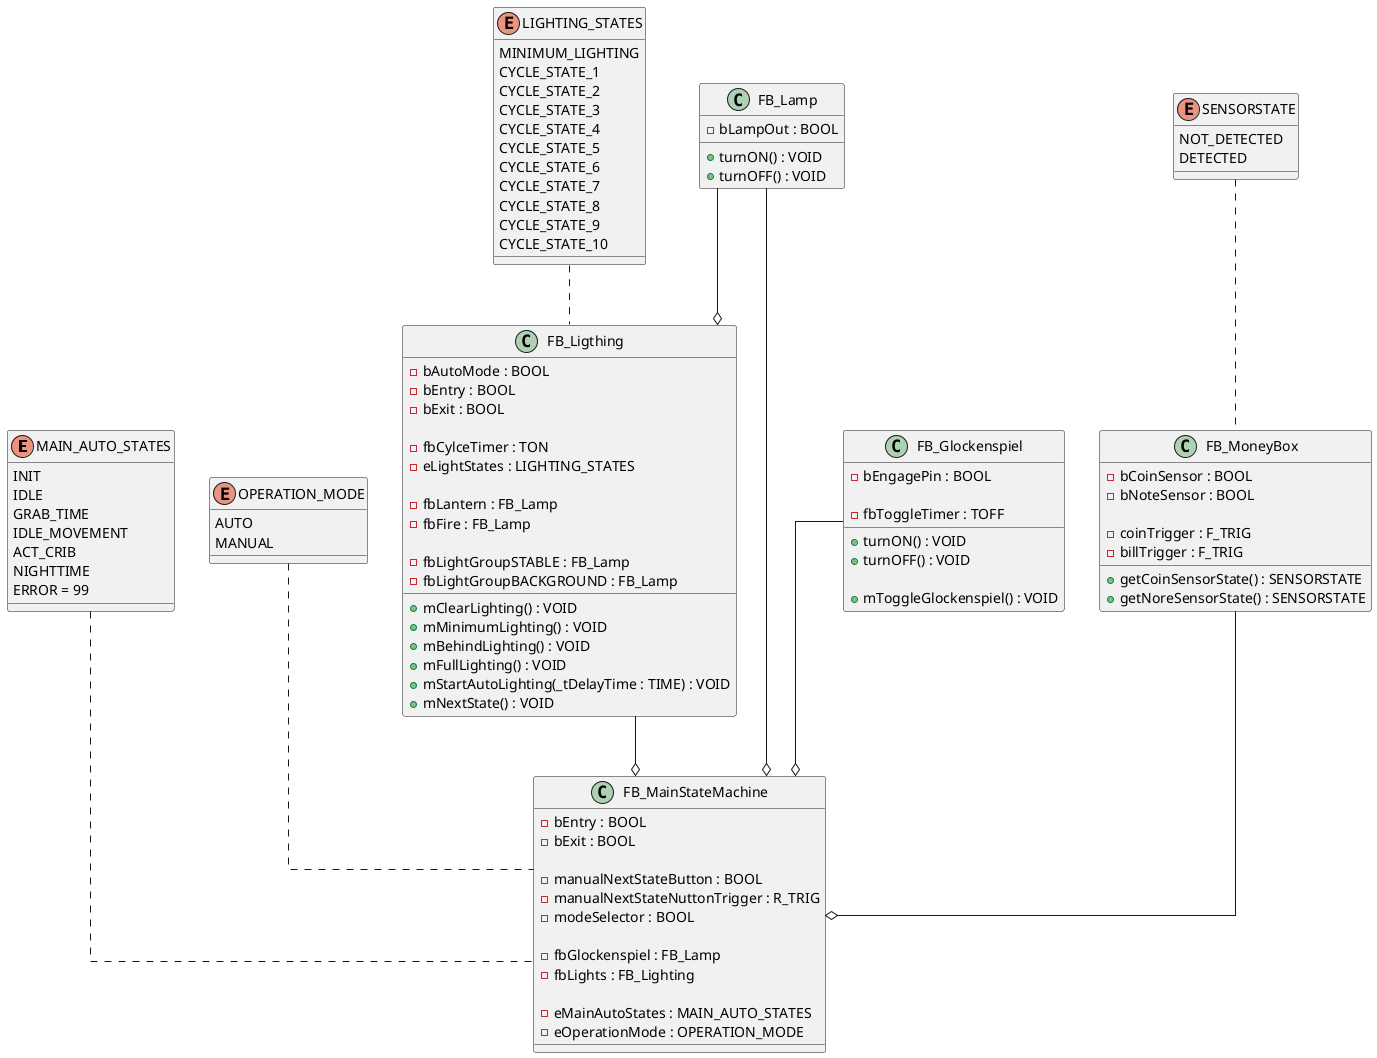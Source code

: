 @startuml

skinparam linetype ortho

enum MAIN_AUTO_STATES{
    INIT 
    IDLE 
    GRAB_TIME 
    IDLE_MOVEMENT
    ACT_CRIB
    NIGHTTIME
    ERROR = 99
}
MAIN_AUTO_STATES .. FB_MainStateMachine

enum OPERATION_MODE{
    AUTO 
    MANUAL
}
OPERATION_MODE .. FB_MainStateMachine

class FB_MainStateMachine{
    -bEntry : BOOL
    -bExit : BOOL

    -manualNextStateButton : BOOL
    -manualNextStateNuttonTrigger : R_TRIG
    -modeSelector : BOOL

    -fbGlockenspiel : FB_Lamp
    -fbLights : FB_Lighting

    -eMainAutoStates : MAIN_AUTO_STATES
    -eOperationMode : OPERATION_MODE
}

enum LIGHTING_STATES{ 
    MINIMUM_LIGHTING 
    CYCLE_STATE_1
    CYCLE_STATE_2 
    CYCLE_STATE_3
    CYCLE_STATE_4
    CYCLE_STATE_5
    CYCLE_STATE_6
    CYCLE_STATE_7
    CYCLE_STATE_8
    CYCLE_STATE_9
    CYCLE_STATE_10

}
LIGHTING_STATES .. FB_Ligthing

class FB_Ligthing{
    -bAutoMode : BOOL
    -bEntry : BOOL 
    -bExit : BOOL 

    -fbCylceTimer : TON
    -eLightStates : LIGHTING_STATES

    -fbLantern : FB_Lamp
    -fbFire : FB_Lamp

    -fbLightGroupSTABLE : FB_Lamp
    -fbLightGroupBACKGROUND : FB_Lamp


    +mClearLighting() : VOID 
    +mMinimumLighting() : VOID
    +mBehindLighting() : VOID
    +mFullLighting() : VOID 
    +mStartAutoLighting(_tDelayTime : TIME) : VOID 
    +mNextState() : VOID
}

class FB_Lamp{
    -bLampOut : BOOL 
    
    +turnON() : VOID 
    +turnOFF() : VOID 
}

class FB_Glockenspiel{
    -bEngagePin : BOOL 

    -fbToggleTimer : TOFF

    +turnON() : VOID 
    +turnOFF() : VOID 

    +mToggleGlockenspiel() : VOID 
}

class FB_MoneyBox{
    -bCoinSensor : BOOL
    -bNoteSensor : BOOL 

    -coinTrigger : F_TRIG 
    -billTrigger : F_TRIG

    +getCoinSensorState() : SENSORSTATE
    +getNoreSensorState() : SENSORSTATE
}

enum SENSORSTATE{
    NOT_DETECTED
    DETECTED
}
SENSORSTATE .. FB_MoneyBox





FB_Lamp --o FB_MainStateMachine
FB_Lamp --o FB_Ligthing
FB_Ligthing --o FB_MainStateMachine
FB_Glockenspiel --o FB_MainStateMachine 
FB_MoneyBox --o FB_MainStateMachine

@enduml